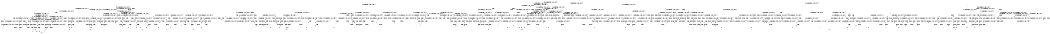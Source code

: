 digraph BCG {
size = "7, 10.5";
center = TRUE;
node [shape = circle];
0 [peripheries = 2];
0 -> 1 [label = "EX !0 !ATOMIC_EXCH_BRANCH (1, +0, FALSE, +0, 3, TRUE) !{0}"];
0 -> 2 [label = "EX !2 !ATOMIC_EXCH_BRANCH (1, +0, TRUE, +0, 1, TRUE) !{0}"];
0 -> 3 [label = "EX !1 !ATOMIC_EXCH_BRANCH (1, +1, TRUE, +0, 2, TRUE) !{0}"];
0 -> 4 [label = "EX !0 !ATOMIC_EXCH_BRANCH (1, +0, FALSE, +0, 3, TRUE) !{0}"];
1 -> 5 [label = "EX !2 !ATOMIC_EXCH_BRANCH (1, +0, TRUE, +0, 1, TRUE) !{0}"];
1 -> 6 [label = "EX !1 !ATOMIC_EXCH_BRANCH (1, +1, TRUE, +0, 2, TRUE) !{0}"];
1 -> 7 [label = "TERMINATE !0"];
2 -> 2 [label = "EX !2 !ATOMIC_EXCH_BRANCH (1, +0, TRUE, +0, 1, TRUE) !{0, 2}"];
2 -> 8 [label = "EX !0 !ATOMIC_EXCH_BRANCH (1, +0, FALSE, +0, 3, TRUE) !{0, 2}"];
2 -> 9 [label = "EX !1 !ATOMIC_EXCH_BRANCH (1, +1, TRUE, +0, 2, TRUE) !{0, 2}"];
2 -> 10 [label = "EX !0 !ATOMIC_EXCH_BRANCH (1, +0, FALSE, +0, 3, TRUE) !{0, 2}"];
3 -> 11 [label = "EX !0 !ATOMIC_EXCH_BRANCH (1, +0, FALSE, +0, 3, FALSE) !{0, 1}"];
3 -> 12 [label = "EX !2 !ATOMIC_EXCH_BRANCH (1, +0, TRUE, +0, 1, FALSE) !{0, 1}"];
3 -> 13 [label = "TERMINATE !1"];
3 -> 14 [label = "EX !0 !ATOMIC_EXCH_BRANCH (1, +0, FALSE, +0, 3, FALSE) !{0, 1}"];
4 -> 15 [label = "EX !2 !ATOMIC_EXCH_BRANCH (1, +0, TRUE, +0, 1, TRUE) !{0}"];
4 -> 16 [label = "EX !1 !ATOMIC_EXCH_BRANCH (1, +1, TRUE, +0, 2, TRUE) !{0}"];
4 -> 17 [label = "TERMINATE !0"];
5 -> 5 [label = "EX !2 !ATOMIC_EXCH_BRANCH (1, +0, TRUE, +0, 1, TRUE) !{0, 2}"];
5 -> 18 [label = "EX !1 !ATOMIC_EXCH_BRANCH (1, +1, TRUE, +0, 2, TRUE) !{0, 2}"];
5 -> 19 [label = "TERMINATE !0"];
6 -> 20 [label = "EX !2 !ATOMIC_EXCH_BRANCH (1, +0, TRUE, +0, 1, FALSE) !{0, 1}"];
6 -> 21 [label = "TERMINATE !0"];
6 -> 22 [label = "TERMINATE !1"];
7 -> 23 [label = "EX !1 !ATOMIC_EXCH_BRANCH (1, +1, TRUE, +0, 2, TRUE) !{1}"];
7 -> 24 [label = "EX !2 !ATOMIC_EXCH_BRANCH (1, +0, TRUE, +0, 1, TRUE) !{1}"];
7 -> 25 [label = "EX !1 !ATOMIC_EXCH_BRANCH (1, +1, TRUE, +0, 2, TRUE) !{1}"];
8 -> 5 [label = "EX !2 !ATOMIC_EXCH_BRANCH (1, +0, TRUE, +0, 1, TRUE) !{0, 2}"];
8 -> 18 [label = "EX !1 !ATOMIC_EXCH_BRANCH (1, +1, TRUE, +0, 2, TRUE) !{0, 2}"];
8 -> 19 [label = "TERMINATE !0"];
9 -> 12 [label = "EX !2 !ATOMIC_EXCH_BRANCH (1, +0, TRUE, +0, 1, FALSE) !{0, 1, 2}"];
9 -> 26 [label = "EX !0 !ATOMIC_EXCH_BRANCH (1, +0, FALSE, +0, 3, FALSE) !{0, 1, 2}"];
9 -> 27 [label = "TERMINATE !1"];
9 -> 28 [label = "EX !0 !ATOMIC_EXCH_BRANCH (1, +0, FALSE, +0, 3, FALSE) !{0, 1, 2}"];
10 -> 29 [label = "EX !2 !ATOMIC_EXCH_BRANCH (1, +0, TRUE, +0, 1, TRUE) !{0, 2}"];
10 -> 30 [label = "EX !2 !ATOMIC_EXCH_BRANCH (1, +0, TRUE, +0, 1, TRUE) !{0, 2}"];
10 -> 31 [label = "EX !1 !ATOMIC_EXCH_BRANCH (1, +1, TRUE, +0, 2, TRUE) !{0, 2}"];
10 -> 32 [label = "TERMINATE !0"];
11 -> 33 [label = "EX !0 !ATOMIC_EXCH_BRANCH (1, +1, TRUE, +0, 3, FALSE) !{0, 1}"];
11 -> 34 [label = "EX !2 !ATOMIC_EXCH_BRANCH (1, +0, TRUE, +0, 1, FALSE) !{0, 1}"];
11 -> 35 [label = "TERMINATE !1"];
11 -> 36 [label = "EX !0 !ATOMIC_EXCH_BRANCH (1, +1, TRUE, +0, 3, FALSE) !{0, 1}"];
12 -> 37 [label = "EX !0 !ATOMIC_EXCH_BRANCH (1, +0, FALSE, +0, 3, TRUE) !{0, 1, 2}"];
12 -> 38 [label = "TERMINATE !2"];
12 -> 39 [label = "TERMINATE !1"];
12 -> 40 [label = "EX !0 !ATOMIC_EXCH_BRANCH (1, +0, FALSE, +0, 3, TRUE) !{0, 1, 2}"];
13 -> 41 [label = "EX !0 !ATOMIC_EXCH_BRANCH (1, +0, FALSE, +0, 3, FALSE) !{0}"];
13 -> 42 [label = "EX !2 !ATOMIC_EXCH_BRANCH (1, +0, TRUE, +0, 1, FALSE) !{0}"];
13 -> 43 [label = "EX !0 !ATOMIC_EXCH_BRANCH (1, +0, FALSE, +0, 3, FALSE) !{0}"];
14 -> 36 [label = "EX !0 !ATOMIC_EXCH_BRANCH (1, +1, TRUE, +0, 3, FALSE) !{0, 1}"];
14 -> 44 [label = "EX !2 !ATOMIC_EXCH_BRANCH (1, +0, TRUE, +0, 1, FALSE) !{0, 1}"];
14 -> 45 [label = "TERMINATE !1"];
15 -> 15 [label = "EX !2 !ATOMIC_EXCH_BRANCH (1, +0, TRUE, +0, 1, TRUE) !{0, 2}"];
15 -> 46 [label = "EX !1 !ATOMIC_EXCH_BRANCH (1, +1, TRUE, +0, 2, TRUE) !{0, 2}"];
15 -> 47 [label = "TERMINATE !0"];
16 -> 48 [label = "EX !2 !ATOMIC_EXCH_BRANCH (1, +0, TRUE, +0, 1, FALSE) !{0, 1}"];
16 -> 49 [label = "TERMINATE !0"];
16 -> 50 [label = "TERMINATE !1"];
17 -> 51 [label = "EX !1 !ATOMIC_EXCH_BRANCH (1, +1, TRUE, +0, 2, TRUE) !{1}"];
17 -> 52 [label = "EX !2 !ATOMIC_EXCH_BRANCH (1, +0, TRUE, +0, 1, TRUE) !{1}"];
18 -> 20 [label = "EX !2 !ATOMIC_EXCH_BRANCH (1, +0, TRUE, +0, 1, FALSE) !{0, 1, 2}"];
18 -> 53 [label = "TERMINATE !0"];
18 -> 54 [label = "TERMINATE !1"];
19 -> 24 [label = "EX !2 !ATOMIC_EXCH_BRANCH (1, +0, TRUE, +0, 1, TRUE) !{1, 2}"];
19 -> 55 [label = "EX !1 !ATOMIC_EXCH_BRANCH (1, +1, TRUE, +0, 2, TRUE) !{1, 2}"];
19 -> 56 [label = "EX !1 !ATOMIC_EXCH_BRANCH (1, +1, TRUE, +0, 2, TRUE) !{1, 2}"];
20 -> 57 [label = "TERMINATE !0"];
20 -> 58 [label = "TERMINATE !2"];
20 -> 59 [label = "TERMINATE !1"];
21 -> 60 [label = "EX !2 !ATOMIC_EXCH_BRANCH (1, +0, TRUE, +0, 1, FALSE) !{1}"];
21 -> 61 [label = "TERMINATE !1"];
22 -> 62 [label = "EX !2 !ATOMIC_EXCH_BRANCH (1, +0, TRUE, +0, 1, FALSE) !{0}"];
22 -> 63 [label = "TERMINATE !0"];
23 -> 60 [label = "EX !2 !ATOMIC_EXCH_BRANCH (1, +0, TRUE, +0, 1, FALSE) !{1}"];
23 -> 61 [label = "TERMINATE !1"];
24 -> 24 [label = "EX !2 !ATOMIC_EXCH_BRANCH (1, +0, TRUE, +0, 1, TRUE) !{1, 2}"];
24 -> 55 [label = "EX !1 !ATOMIC_EXCH_BRANCH (1, +1, TRUE, +0, 2, TRUE) !{1, 2}"];
24 -> 56 [label = "EX !1 !ATOMIC_EXCH_BRANCH (1, +1, TRUE, +0, 2, TRUE) !{1, 2}"];
25 -> 64 [label = "EX !2 !ATOMIC_EXCH_BRANCH (1, +0, TRUE, +0, 1, FALSE) !{1}"];
25 -> 65 [label = "TERMINATE !1"];
26 -> 66 [label = "EX !0 !ATOMIC_EXCH_BRANCH (1, +1, TRUE, +0, 3, FALSE) !{0, 1, 2}"];
26 -> 34 [label = "EX !2 !ATOMIC_EXCH_BRANCH (1, +0, TRUE, +0, 1, FALSE) !{0, 1, 2}"];
26 -> 67 [label = "TERMINATE !1"];
26 -> 68 [label = "EX !0 !ATOMIC_EXCH_BRANCH (1, +1, TRUE, +0, 3, FALSE) !{0, 1, 2}"];
27 -> 42 [label = "EX !2 !ATOMIC_EXCH_BRANCH (1, +0, TRUE, +0, 1, FALSE) !{0, 2}"];
27 -> 69 [label = "EX !0 !ATOMIC_EXCH_BRANCH (1, +0, FALSE, +0, 3, FALSE) !{0, 2}"];
27 -> 70 [label = "EX !0 !ATOMIC_EXCH_BRANCH (1, +0, FALSE, +0, 3, FALSE) !{0, 2}"];
28 -> 68 [label = "EX !0 !ATOMIC_EXCH_BRANCH (1, +1, TRUE, +0, 3, FALSE) !{0, 1, 2}"];
28 -> 71 [label = "EX !2 !ATOMIC_EXCH_BRANCH (1, +0, TRUE, +0, 1, FALSE) !{0, 1, 2}"];
28 -> 72 [label = "TERMINATE !1"];
29 -> 29 [label = "EX !2 !ATOMIC_EXCH_BRANCH (1, +0, TRUE, +0, 1, TRUE) !{0, 2}"];
29 -> 73 [label = "EX !1 !ATOMIC_EXCH_BRANCH (1, +1, TRUE, +0, 2, TRUE) !{0, 2}"];
29 -> 74 [label = "TERMINATE !0"];
30 -> 29 [label = "EX !2 !ATOMIC_EXCH_BRANCH (1, +0, TRUE, +0, 1, TRUE) !{0, 2}"];
30 -> 30 [label = "EX !2 !ATOMIC_EXCH_BRANCH (1, +0, TRUE, +0, 1, TRUE) !{0, 2}"];
30 -> 31 [label = "EX !1 !ATOMIC_EXCH_BRANCH (1, +1, TRUE, +0, 2, TRUE) !{0, 2}"];
30 -> 32 [label = "TERMINATE !0"];
31 -> 75 [label = "EX !2 !ATOMIC_EXCH_BRANCH (1, +0, TRUE, +0, 1, FALSE) !{0, 1, 2}"];
31 -> 76 [label = "TERMINATE !0"];
31 -> 77 [label = "TERMINATE !1"];
32 -> 78 [label = "EX !2 !ATOMIC_EXCH_BRANCH (1, +0, TRUE, +0, 1, TRUE) !{1, 2}"];
32 -> 79 [label = "EX !1 !ATOMIC_EXCH_BRANCH (1, +1, TRUE, +0, 2, TRUE) !{1, 2}"];
33 -> 20 [label = "EX !2 !ATOMIC_EXCH_BRANCH (1, +0, TRUE, +0, 1, FALSE) !{0, 1}"];
33 -> 21 [label = "TERMINATE !0"];
33 -> 22 [label = "TERMINATE !1"];
34 -> 80 [label = "EX !0 !ATOMIC_EXCH_BRANCH (1, +1, TRUE, +0, 3, TRUE) !{0, 1, 2}"];
34 -> 81 [label = "TERMINATE !2"];
34 -> 82 [label = "TERMINATE !1"];
34 -> 83 [label = "EX !0 !ATOMIC_EXCH_BRANCH (1, +1, TRUE, +0, 3, TRUE) !{0, 1, 2}"];
35 -> 84 [label = "EX !0 !ATOMIC_EXCH_BRANCH (1, +1, TRUE, +0, 3, FALSE) !{0}"];
35 -> 85 [label = "EX !2 !ATOMIC_EXCH_BRANCH (1, +0, TRUE, +0, 1, FALSE) !{0}"];
35 -> 86 [label = "EX !0 !ATOMIC_EXCH_BRANCH (1, +1, TRUE, +0, 3, FALSE) !{0}"];
36 -> 87 [label = "EX !2 !ATOMIC_EXCH_BRANCH (1, +0, TRUE, +0, 1, FALSE) !{0, 1}"];
36 -> 88 [label = "TERMINATE !0"];
36 -> 89 [label = "TERMINATE !1"];
37 -> 57 [label = "TERMINATE !0"];
37 -> 58 [label = "TERMINATE !2"];
37 -> 59 [label = "TERMINATE !1"];
38 -> 90 [label = "EX !0 !ATOMIC_EXCH_BRANCH (1, +0, FALSE, +0, 3, TRUE) !{0, 1}"];
38 -> 91 [label = "TERMINATE !1"];
38 -> 92 [label = "EX !0 !ATOMIC_EXCH_BRANCH (1, +0, FALSE, +0, 3, TRUE) !{0, 1}"];
39 -> 93 [label = "EX !0 !ATOMIC_EXCH_BRANCH (1, +0, FALSE, +0, 3, TRUE) !{0, 2}"];
39 -> 94 [label = "TERMINATE !2"];
39 -> 95 [label = "EX !0 !ATOMIC_EXCH_BRANCH (1, +0, FALSE, +0, 3, TRUE) !{0, 2}"];
40 -> 96 [label = "TERMINATE !0"];
40 -> 97 [label = "TERMINATE !2"];
40 -> 98 [label = "TERMINATE !1"];
41 -> 84 [label = "EX !0 !ATOMIC_EXCH_BRANCH (1, +1, TRUE, +0, 3, FALSE) !{0}"];
41 -> 85 [label = "EX !2 !ATOMIC_EXCH_BRANCH (1, +0, TRUE, +0, 1, FALSE) !{0}"];
41 -> 86 [label = "EX !0 !ATOMIC_EXCH_BRANCH (1, +1, TRUE, +0, 3, FALSE) !{0}"];
42 -> 93 [label = "EX !0 !ATOMIC_EXCH_BRANCH (1, +0, FALSE, +0, 3, TRUE) !{0, 2}"];
42 -> 94 [label = "TERMINATE !2"];
42 -> 95 [label = "EX !0 !ATOMIC_EXCH_BRANCH (1, +0, FALSE, +0, 3, TRUE) !{0, 2}"];
43 -> 99 [label = "EX !2 !ATOMIC_EXCH_BRANCH (1, +0, TRUE, +0, 1, FALSE) !{0}"];
43 -> 86 [label = "EX !0 !ATOMIC_EXCH_BRANCH (1, +1, TRUE, +0, 3, FALSE) !{0}"];
44 -> 100 [label = "EX !0 !ATOMIC_EXCH_BRANCH (1, +1, TRUE, +0, 3, TRUE) !{0, 1, 2}"];
44 -> 101 [label = "TERMINATE !2"];
44 -> 102 [label = "TERMINATE !1"];
45 -> 103 [label = "EX !0 !ATOMIC_EXCH_BRANCH (1, +1, TRUE, +0, 3, FALSE) !{0}"];
45 -> 104 [label = "EX !2 !ATOMIC_EXCH_BRANCH (1, +0, TRUE, +0, 1, FALSE) !{0}"];
46 -> 48 [label = "EX !2 !ATOMIC_EXCH_BRANCH (1, +0, TRUE, +0, 1, FALSE) !{0, 1, 2}"];
46 -> 105 [label = "TERMINATE !0"];
46 -> 106 [label = "TERMINATE !1"];
47 -> 52 [label = "EX !2 !ATOMIC_EXCH_BRANCH (1, +0, TRUE, +0, 1, TRUE) !{1, 2}"];
47 -> 107 [label = "EX !1 !ATOMIC_EXCH_BRANCH (1, +1, TRUE, +0, 2, TRUE) !{1, 2}"];
48 -> 108 [label = "TERMINATE !0"];
48 -> 109 [label = "TERMINATE !2"];
48 -> 110 [label = "TERMINATE !1"];
49 -> 111 [label = "EX !2 !ATOMIC_EXCH_BRANCH (1, +0, TRUE, +0, 1, FALSE) !{1}"];
49 -> 112 [label = "TERMINATE !1"];
50 -> 113 [label = "EX !2 !ATOMIC_EXCH_BRANCH (1, +0, TRUE, +0, 1, FALSE) !{0}"];
50 -> 114 [label = "TERMINATE !0"];
51 -> 111 [label = "EX !2 !ATOMIC_EXCH_BRANCH (1, +0, TRUE, +0, 1, FALSE) !{1}"];
51 -> 112 [label = "TERMINATE !1"];
52 -> 52 [label = "EX !2 !ATOMIC_EXCH_BRANCH (1, +0, TRUE, +0, 1, TRUE) !{1, 2}"];
52 -> 107 [label = "EX !1 !ATOMIC_EXCH_BRANCH (1, +1, TRUE, +0, 2, TRUE) !{1, 2}"];
53 -> 60 [label = "EX !2 !ATOMIC_EXCH_BRANCH (1, +0, TRUE, +0, 1, FALSE) !{1, 2}"];
53 -> 115 [label = "TERMINATE !1"];
54 -> 62 [label = "EX !2 !ATOMIC_EXCH_BRANCH (1, +0, TRUE, +0, 1, FALSE) !{0, 2}"];
54 -> 116 [label = "TERMINATE !0"];
55 -> 60 [label = "EX !2 !ATOMIC_EXCH_BRANCH (1, +0, TRUE, +0, 1, FALSE) !{1, 2}"];
55 -> 115 [label = "TERMINATE !1"];
56 -> 117 [label = "EX !2 !ATOMIC_EXCH_BRANCH (1, +0, TRUE, +0, 1, FALSE) !{1, 2}"];
56 -> 118 [label = "EX !2 !ATOMIC_EXCH_BRANCH (1, +0, TRUE, +0, 1, FALSE) !{1, 2}"];
56 -> 119 [label = "TERMINATE !1"];
57 -> 120 [label = "TERMINATE !2"];
57 -> 121 [label = "TERMINATE !1"];
58 -> 122 [label = "TERMINATE !0"];
58 -> 123 [label = "TERMINATE !1"];
59 -> 124 [label = "TERMINATE !0"];
59 -> 125 [label = "TERMINATE !2"];
60 -> 120 [label = "TERMINATE !2"];
60 -> 121 [label = "TERMINATE !1"];
61 -> 126 [label = "EX !2 !ATOMIC_EXCH_BRANCH (1, +0, TRUE, +0, 1, FALSE) !{2}"];
61 -> 127 [label = "EX !2 !ATOMIC_EXCH_BRANCH (1, +0, TRUE, +0, 1, FALSE) !{2}"];
62 -> 124 [label = "TERMINATE !0"];
62 -> 125 [label = "TERMINATE !2"];
63 -> 128 [label = "EX !2 !ATOMIC_EXCH_BRANCH (1, +0, TRUE, +0, 1, FALSE) !{1, 2}"];
64 -> 129 [label = "TERMINATE !2"];
64 -> 130 [label = "TERMINATE !1"];
65 -> 131 [label = "EX !2 !ATOMIC_EXCH_BRANCH (1, +0, TRUE, +0, 1, FALSE) !{2}"];
66 -> 20 [label = "EX !2 !ATOMIC_EXCH_BRANCH (1, +0, TRUE, +0, 1, FALSE) !{0, 1, 2}"];
66 -> 53 [label = "TERMINATE !0"];
66 -> 54 [label = "TERMINATE !1"];
67 -> 132 [label = "EX !0 !ATOMIC_EXCH_BRANCH (1, +1, TRUE, +0, 3, FALSE) !{0, 2}"];
67 -> 85 [label = "EX !2 !ATOMIC_EXCH_BRANCH (1, +0, TRUE, +0, 1, FALSE) !{0, 2}"];
67 -> 133 [label = "EX !0 !ATOMIC_EXCH_BRANCH (1, +1, TRUE, +0, 3, FALSE) !{0, 2}"];
68 -> 134 [label = "EX !2 !ATOMIC_EXCH_BRANCH (1, +0, TRUE, +0, 1, FALSE) !{0, 1, 2}"];
68 -> 135 [label = "TERMINATE !0"];
68 -> 136 [label = "TERMINATE !1"];
69 -> 132 [label = "EX !0 !ATOMIC_EXCH_BRANCH (1, +1, TRUE, +0, 3, FALSE) !{0, 2}"];
69 -> 85 [label = "EX !2 !ATOMIC_EXCH_BRANCH (1, +0, TRUE, +0, 1, FALSE) !{0, 2}"];
69 -> 133 [label = "EX !0 !ATOMIC_EXCH_BRANCH (1, +1, TRUE, +0, 3, FALSE) !{0, 2}"];
70 -> 137 [label = "EX !2 !ATOMIC_EXCH_BRANCH (1, +0, TRUE, +0, 1, FALSE) !{0, 2}"];
70 -> 133 [label = "EX !0 !ATOMIC_EXCH_BRANCH (1, +1, TRUE, +0, 3, FALSE) !{0, 2}"];
70 -> 138 [label = "EX !2 !ATOMIC_EXCH_BRANCH (1, +0, TRUE, +0, 1, FALSE) !{0, 2}"];
71 -> 83 [label = "EX !0 !ATOMIC_EXCH_BRANCH (1, +1, TRUE, +0, 3, TRUE) !{0, 1, 2}"];
71 -> 139 [label = "TERMINATE !2"];
71 -> 140 [label = "TERMINATE !1"];
72 -> 141 [label = "EX !0 !ATOMIC_EXCH_BRANCH (1, +1, TRUE, +0, 3, FALSE) !{0, 2}"];
72 -> 142 [label = "EX !2 !ATOMIC_EXCH_BRANCH (1, +0, TRUE, +0, 1, FALSE) !{0, 2}"];
73 -> 143 [label = "EX !2 !ATOMIC_EXCH_BRANCH (1, +0, TRUE, +0, 1, FALSE) !{0, 1, 2}"];
73 -> 144 [label = "TERMINATE !0"];
73 -> 145 [label = "TERMINATE !1"];
74 -> 146 [label = "EX !2 !ATOMIC_EXCH_BRANCH (1, +0, TRUE, +0, 1, TRUE) !{1, 2}"];
74 -> 147 [label = "EX !1 !ATOMIC_EXCH_BRANCH (1, +1, TRUE, +0, 2, TRUE) !{1, 2}"];
75 -> 148 [label = "TERMINATE !0"];
75 -> 149 [label = "TERMINATE !2"];
75 -> 150 [label = "TERMINATE !1"];
76 -> 151 [label = "EX !2 !ATOMIC_EXCH_BRANCH (1, +0, TRUE, +0, 1, FALSE) !{1, 2}"];
76 -> 152 [label = "TERMINATE !1"];
77 -> 153 [label = "EX !2 !ATOMIC_EXCH_BRANCH (1, +0, TRUE, +0, 1, FALSE) !{0, 2}"];
77 -> 154 [label = "EX !2 !ATOMIC_EXCH_BRANCH (1, +0, TRUE, +0, 1, FALSE) !{0, 2}"];
77 -> 155 [label = "TERMINATE !0"];
78 -> 78 [label = "EX !2 !ATOMIC_EXCH_BRANCH (1, +0, TRUE, +0, 1, TRUE) !{1, 2}"];
78 -> 79 [label = "EX !1 !ATOMIC_EXCH_BRANCH (1, +1, TRUE, +0, 2, TRUE) !{1, 2}"];
79 -> 151 [label = "EX !2 !ATOMIC_EXCH_BRANCH (1, +0, TRUE, +0, 1, FALSE) !{1, 2}"];
79 -> 152 [label = "TERMINATE !1"];
80 -> 156 [label = "TERMINATE !0"];
80 -> 157 [label = "TERMINATE !2"];
80 -> 158 [label = "TERMINATE !1"];
81 -> 159 [label = "EX !0 !ATOMIC_EXCH_BRANCH (1, +1, TRUE, +0, 3, TRUE) !{0, 1}"];
81 -> 160 [label = "TERMINATE !1"];
81 -> 161 [label = "EX !0 !ATOMIC_EXCH_BRANCH (1, +1, TRUE, +0, 3, TRUE) !{0, 1}"];
82 -> 162 [label = "EX !0 !ATOMIC_EXCH_BRANCH (1, +1, TRUE, +0, 3, TRUE) !{0, 2}"];
82 -> 163 [label = "TERMINATE !2"];
82 -> 164 [label = "EX !0 !ATOMIC_EXCH_BRANCH (1, +1, TRUE, +0, 3, TRUE) !{0, 2}"];
83 -> 165 [label = "TERMINATE !0"];
83 -> 166 [label = "TERMINATE !2"];
83 -> 167 [label = "TERMINATE !1"];
84 -> 62 [label = "EX !2 !ATOMIC_EXCH_BRANCH (1, +0, TRUE, +0, 1, FALSE) !{0}"];
84 -> 63 [label = "TERMINATE !0"];
85 -> 162 [label = "EX !0 !ATOMIC_EXCH_BRANCH (1, +1, TRUE, +0, 3, TRUE) !{0, 2}"];
85 -> 163 [label = "TERMINATE !2"];
85 -> 164 [label = "EX !0 !ATOMIC_EXCH_BRANCH (1, +1, TRUE, +0, 3, TRUE) !{0, 2}"];
86 -> 113 [label = "EX !2 !ATOMIC_EXCH_BRANCH (1, +0, TRUE, +0, 1, FALSE) !{0}"];
86 -> 114 [label = "TERMINATE !0"];
87 -> 168 [label = "TERMINATE !0"];
87 -> 169 [label = "TERMINATE !2"];
87 -> 170 [label = "TERMINATE !1"];
88 -> 171 [label = "EX !2 !ATOMIC_EXCH_BRANCH (1, +0, TRUE, +0, 1, FALSE) !{1}"];
88 -> 172 [label = "TERMINATE !1"];
89 -> 173 [label = "EX !2 !ATOMIC_EXCH_BRANCH (1, +0, TRUE, +0, 1, FALSE) !{0}"];
89 -> 174 [label = "TERMINATE !0"];
90 -> 122 [label = "TERMINATE !0"];
90 -> 123 [label = "TERMINATE !1"];
91 -> 175 [label = "EX !0 !ATOMIC_EXCH_BRANCH (1, +0, FALSE, +0, 3, TRUE) !{0}"];
91 -> 176 [label = "EX !0 !ATOMIC_EXCH_BRANCH (1, +0, FALSE, +0, 3, TRUE) !{0}"];
92 -> 177 [label = "TERMINATE !0"];
92 -> 178 [label = "TERMINATE !1"];
93 -> 124 [label = "TERMINATE !0"];
93 -> 125 [label = "TERMINATE !2"];
94 -> 175 [label = "EX !0 !ATOMIC_EXCH_BRANCH (1, +0, FALSE, +0, 3, TRUE) !{0}"];
94 -> 176 [label = "EX !0 !ATOMIC_EXCH_BRANCH (1, +0, FALSE, +0, 3, TRUE) !{0}"];
95 -> 179 [label = "TERMINATE !0"];
95 -> 180 [label = "TERMINATE !2"];
96 -> 181 [label = "TERMINATE !2"];
96 -> 182 [label = "TERMINATE !1"];
97 -> 183 [label = "TERMINATE !0"];
97 -> 184 [label = "TERMINATE !1"];
98 -> 185 [label = "TERMINATE !0"];
98 -> 186 [label = "TERMINATE !2"];
99 -> 187 [label = "EX !0 !ATOMIC_EXCH_BRANCH (1, +1, TRUE, +0, 3, TRUE) !{0, 2}"];
99 -> 188 [label = "TERMINATE !2"];
100 -> 189 [label = "TERMINATE !0"];
100 -> 190 [label = "TERMINATE !2"];
100 -> 191 [label = "TERMINATE !1"];
101 -> 161 [label = "EX !0 !ATOMIC_EXCH_BRANCH (1, +1, TRUE, +0, 3, TRUE) !{0, 1}"];
101 -> 192 [label = "TERMINATE !1"];
102 -> 193 [label = "EX !0 !ATOMIC_EXCH_BRANCH (1, +1, TRUE, +0, 3, TRUE) !{0, 2}"];
102 -> 194 [label = "TERMINATE !2"];
103 -> 173 [label = "EX !2 !ATOMIC_EXCH_BRANCH (1, +0, TRUE, +0, 1, FALSE) !{0}"];
103 -> 174 [label = "TERMINATE !0"];
104 -> 193 [label = "EX !0 !ATOMIC_EXCH_BRANCH (1, +1, TRUE, +0, 3, TRUE) !{0, 2}"];
104 -> 194 [label = "TERMINATE !2"];
105 -> 111 [label = "EX !2 !ATOMIC_EXCH_BRANCH (1, +0, TRUE, +0, 1, FALSE) !{1, 2}"];
105 -> 195 [label = "TERMINATE !1"];
106 -> 113 [label = "EX !2 !ATOMIC_EXCH_BRANCH (1, +0, TRUE, +0, 1, FALSE) !{0, 2}"];
106 -> 196 [label = "TERMINATE !0"];
107 -> 111 [label = "EX !2 !ATOMIC_EXCH_BRANCH (1, +0, TRUE, +0, 1, FALSE) !{1, 2}"];
107 -> 195 [label = "TERMINATE !1"];
108 -> 197 [label = "TERMINATE !2"];
108 -> 198 [label = "TERMINATE !1"];
109 -> 199 [label = "TERMINATE !0"];
109 -> 200 [label = "TERMINATE !1"];
110 -> 201 [label = "TERMINATE !0"];
110 -> 202 [label = "TERMINATE !2"];
111 -> 197 [label = "TERMINATE !2"];
111 -> 198 [label = "TERMINATE !1"];
112 -> 203 [label = "EX !2 !ATOMIC_EXCH_BRANCH (1, +0, TRUE, +0, 1, FALSE) !{2}"];
113 -> 201 [label = "TERMINATE !0"];
113 -> 202 [label = "TERMINATE !2"];
114 -> 204 [label = "EX !2 !ATOMIC_EXCH_BRANCH (1, +0, TRUE, +0, 1, FALSE) !{1, 2}"];
115 -> 126 [label = "EX !2 !ATOMIC_EXCH_BRANCH (1, +0, TRUE, +0, 1, FALSE) !{2}"];
115 -> 127 [label = "EX !2 !ATOMIC_EXCH_BRANCH (1, +0, TRUE, +0, 1, FALSE) !{2}"];
116 -> 128 [label = "EX !2 !ATOMIC_EXCH_BRANCH (1, +0, TRUE, +0, 1, FALSE) !{1, 2}"];
117 -> 205 [label = "TERMINATE !2"];
117 -> 206 [label = "TERMINATE !1"];
118 -> 207 [label = "TERMINATE !2"];
118 -> 208 [label = "TERMINATE !1"];
119 -> 209 [label = "EX !2 !ATOMIC_EXCH_BRANCH (1, +0, TRUE, +0, 1, FALSE) !{2}"];
120 -> 210 [label = "TERMINATE !1"];
121 -> 211 [label = "TERMINATE !2"];
122 -> 210 [label = "TERMINATE !1"];
123 -> 212 [label = "TERMINATE !0"];
124 -> 213 [label = "TERMINATE !2"];
125 -> 212 [label = "TERMINATE !0"];
126 -> 211 [label = "TERMINATE !2"];
127 -> 214 [label = "TERMINATE !2"];
128 -> 213 [label = "TERMINATE !2"];
129 -> 215 [label = "TERMINATE !1"];
130 -> 216 [label = "TERMINATE !2"];
131 -> 216 [label = "TERMINATE !2"];
132 -> 62 [label = "EX !2 !ATOMIC_EXCH_BRANCH (1, +0, TRUE, +0, 1, FALSE) !{0, 2}"];
132 -> 116 [label = "TERMINATE !0"];
133 -> 153 [label = "EX !2 !ATOMIC_EXCH_BRANCH (1, +0, TRUE, +0, 1, FALSE) !{0, 2}"];
133 -> 154 [label = "EX !2 !ATOMIC_EXCH_BRANCH (1, +0, TRUE, +0, 1, FALSE) !{0, 2}"];
133 -> 155 [label = "TERMINATE !0"];
134 -> 96 [label = "TERMINATE !0"];
134 -> 97 [label = "TERMINATE !2"];
134 -> 98 [label = "TERMINATE !1"];
135 -> 217 [label = "EX !2 !ATOMIC_EXCH_BRANCH (1, +0, TRUE, +0, 1, FALSE) !{1, 2}"];
135 -> 218 [label = "TERMINATE !1"];
136 -> 219 [label = "EX !2 !ATOMIC_EXCH_BRANCH (1, +0, TRUE, +0, 1, FALSE) !{0, 2}"];
136 -> 220 [label = "TERMINATE !0"];
137 -> 221 [label = "EX !0 !ATOMIC_EXCH_BRANCH (1, +1, TRUE, +0, 3, TRUE) !{0, 2}"];
137 -> 222 [label = "TERMINATE !2"];
137 -> 164 [label = "EX !0 !ATOMIC_EXCH_BRANCH (1, +1, TRUE, +0, 3, TRUE) !{0, 2}"];
138 -> 164 [label = "EX !0 !ATOMIC_EXCH_BRANCH (1, +1, TRUE, +0, 3, TRUE) !{0, 2}"];
138 -> 223 [label = "TERMINATE !2"];
139 -> 224 [label = "EX !0 !ATOMIC_EXCH_BRANCH (1, +1, TRUE, +0, 3, TRUE) !{0, 1}"];
139 -> 225 [label = "TERMINATE !1"];
140 -> 226 [label = "EX !0 !ATOMIC_EXCH_BRANCH (1, +1, TRUE, +0, 3, TRUE) !{0, 2}"];
140 -> 227 [label = "TERMINATE !2"];
141 -> 219 [label = "EX !2 !ATOMIC_EXCH_BRANCH (1, +0, TRUE, +0, 1, FALSE) !{0, 2}"];
141 -> 220 [label = "TERMINATE !0"];
142 -> 226 [label = "EX !0 !ATOMIC_EXCH_BRANCH (1, +1, TRUE, +0, 3, TRUE) !{0, 2}"];
142 -> 227 [label = "TERMINATE !2"];
143 -> 228 [label = "TERMINATE !0"];
143 -> 229 [label = "TERMINATE !2"];
143 -> 230 [label = "TERMINATE !1"];
144 -> 231 [label = "EX !2 !ATOMIC_EXCH_BRANCH (1, +0, TRUE, +0, 1, FALSE) !{1, 2}"];
144 -> 232 [label = "TERMINATE !1"];
145 -> 153 [label = "EX !2 !ATOMIC_EXCH_BRANCH (1, +0, TRUE, +0, 1, FALSE) !{0, 2}"];
145 -> 233 [label = "TERMINATE !0"];
146 -> 146 [label = "EX !2 !ATOMIC_EXCH_BRANCH (1, +0, TRUE, +0, 1, TRUE) !{1, 2}"];
146 -> 147 [label = "EX !1 !ATOMIC_EXCH_BRANCH (1, +1, TRUE, +0, 2, TRUE) !{1, 2}"];
147 -> 231 [label = "EX !2 !ATOMIC_EXCH_BRANCH (1, +0, TRUE, +0, 1, FALSE) !{1, 2}"];
147 -> 232 [label = "TERMINATE !1"];
148 -> 234 [label = "TERMINATE !2"];
148 -> 235 [label = "TERMINATE !1"];
149 -> 236 [label = "TERMINATE !0"];
149 -> 237 [label = "TERMINATE !1"];
150 -> 179 [label = "TERMINATE !0"];
150 -> 180 [label = "TERMINATE !2"];
151 -> 234 [label = "TERMINATE !2"];
151 -> 235 [label = "TERMINATE !1"];
152 -> 238 [label = "EX !2 !ATOMIC_EXCH_BRANCH (1, +0, TRUE, +0, 1, FALSE) !{2}"];
153 -> 239 [label = "TERMINATE !0"];
153 -> 240 [label = "TERMINATE !2"];
154 -> 179 [label = "TERMINATE !0"];
154 -> 180 [label = "TERMINATE !2"];
155 -> 241 [label = "EX !2 !ATOMIC_EXCH_BRANCH (1, +0, TRUE, +0, 1, FALSE) !{1, 2}"];
156 -> 242 [label = "TERMINATE !2"];
156 -> 243 [label = "TERMINATE !1"];
157 -> 244 [label = "TERMINATE !0"];
157 -> 245 [label = "TERMINATE !1"];
158 -> 246 [label = "TERMINATE !0"];
158 -> 247 [label = "TERMINATE !2"];
159 -> 244 [label = "TERMINATE !0"];
159 -> 245 [label = "TERMINATE !1"];
160 -> 248 [label = "EX !0 !ATOMIC_EXCH_BRANCH (1, +1, TRUE, +0, 3, TRUE) !{0}"];
160 -> 249 [label = "EX !0 !ATOMIC_EXCH_BRANCH (1, +1, TRUE, +0, 3, TRUE) !{0}"];
161 -> 250 [label = "TERMINATE !0"];
161 -> 251 [label = "TERMINATE !1"];
162 -> 246 [label = "TERMINATE !0"];
162 -> 247 [label = "TERMINATE !2"];
163 -> 248 [label = "EX !0 !ATOMIC_EXCH_BRANCH (1, +1, TRUE, +0, 3, TRUE) !{0}"];
163 -> 249 [label = "EX !0 !ATOMIC_EXCH_BRANCH (1, +1, TRUE, +0, 3, TRUE) !{0}"];
164 -> 252 [label = "TERMINATE !0"];
164 -> 253 [label = "TERMINATE !2"];
165 -> 254 [label = "TERMINATE !2"];
165 -> 255 [label = "TERMINATE !1"];
166 -> 256 [label = "TERMINATE !0"];
166 -> 257 [label = "TERMINATE !1"];
167 -> 258 [label = "TERMINATE !0"];
167 -> 259 [label = "TERMINATE !2"];
168 -> 260 [label = "TERMINATE !2"];
168 -> 261 [label = "TERMINATE !1"];
169 -> 177 [label = "TERMINATE !0"];
169 -> 178 [label = "TERMINATE !1"];
170 -> 262 [label = "TERMINATE !0"];
170 -> 263 [label = "TERMINATE !2"];
171 -> 260 [label = "TERMINATE !2"];
171 -> 261 [label = "TERMINATE !1"];
172 -> 264 [label = "EX !2 !ATOMIC_EXCH_BRANCH (1, +0, TRUE, +0, 1, FALSE) !{2}"];
173 -> 262 [label = "TERMINATE !0"];
173 -> 263 [label = "TERMINATE !2"];
174 -> 265 [label = "EX !2 !ATOMIC_EXCH_BRANCH (1, +0, TRUE, +0, 1, FALSE) !{1, 2}"];
175 -> 212 [label = "TERMINATE !0"];
176 -> 266 [label = "TERMINATE !0"];
177 -> 267 [label = "TERMINATE !1"];
178 -> 268 [label = "TERMINATE !0"];
179 -> 269 [label = "TERMINATE !2"];
180 -> 270 [label = "TERMINATE !0"];
181 -> 271 [label = "TERMINATE !1"];
182 -> 272 [label = "TERMINATE !2"];
183 -> 271 [label = "TERMINATE !1"];
184 -> 273 [label = "TERMINATE !0"];
185 -> 274 [label = "TERMINATE !2"];
186 -> 273 [label = "TERMINATE !0"];
187 -> 275 [label = "TERMINATE !0"];
187 -> 276 [label = "TERMINATE !2"];
188 -> 249 [label = "EX !0 !ATOMIC_EXCH_BRANCH (1, +1, TRUE, +0, 3, TRUE) !{0}"];
189 -> 277 [label = "TERMINATE !2"];
189 -> 278 [label = "TERMINATE !1"];
190 -> 250 [label = "TERMINATE !0"];
190 -> 251 [label = "TERMINATE !1"];
191 -> 279 [label = "TERMINATE !0"];
191 -> 280 [label = "TERMINATE !2"];
192 -> 281 [label = "EX !0 !ATOMIC_EXCH_BRANCH (1, +1, TRUE, +0, 3, TRUE) !{0}"];
193 -> 279 [label = "TERMINATE !0"];
193 -> 280 [label = "TERMINATE !2"];
194 -> 281 [label = "EX !0 !ATOMIC_EXCH_BRANCH (1, +1, TRUE, +0, 3, TRUE) !{0}"];
195 -> 203 [label = "EX !2 !ATOMIC_EXCH_BRANCH (1, +0, TRUE, +0, 1, FALSE) !{2}"];
196 -> 204 [label = "EX !2 !ATOMIC_EXCH_BRANCH (1, +0, TRUE, +0, 1, FALSE) !{1, 2}"];
197 -> 282 [label = "TERMINATE !1"];
198 -> 283 [label = "TERMINATE !2"];
199 -> 282 [label = "TERMINATE !1"];
200 -> 266 [label = "TERMINATE !0"];
201 -> 284 [label = "TERMINATE !2"];
202 -> 266 [label = "TERMINATE !0"];
203 -> 283 [label = "TERMINATE !2"];
204 -> 284 [label = "TERMINATE !2"];
205 -> 285 [label = "TERMINATE !1"];
206 -> 286 [label = "TERMINATE !2"];
207 -> 287 [label = "TERMINATE !1"];
208 -> 288 [label = "TERMINATE !2"];
209 -> 288 [label = "TERMINATE !2"];
210 -> 289 [label = "exit"];
211 -> 289 [label = "exit"];
212 -> 289 [label = "exit"];
213 -> 289 [label = "exit"];
214 -> 290 [label = "exit"];
215 -> 291 [label = "exit"];
216 -> 291 [label = "exit"];
217 -> 181 [label = "TERMINATE !2"];
217 -> 182 [label = "TERMINATE !1"];
218 -> 292 [label = "EX !2 !ATOMIC_EXCH_BRANCH (1, +0, TRUE, +0, 1, FALSE) !{2}"];
219 -> 185 [label = "TERMINATE !0"];
219 -> 186 [label = "TERMINATE !2"];
220 -> 293 [label = "EX !2 !ATOMIC_EXCH_BRANCH (1, +0, TRUE, +0, 1, FALSE) !{1, 2}"];
221 -> 294 [label = "TERMINATE !0"];
221 -> 295 [label = "TERMINATE !2"];
222 -> 296 [label = "EX !0 !ATOMIC_EXCH_BRANCH (1, +1, TRUE, +0, 3, TRUE) !{0}"];
223 -> 297 [label = "EX !0 !ATOMIC_EXCH_BRANCH (1, +1, TRUE, +0, 3, TRUE) !{0}"];
224 -> 256 [label = "TERMINATE !0"];
224 -> 257 [label = "TERMINATE !1"];
225 -> 298 [label = "EX !0 !ATOMIC_EXCH_BRANCH (1, +1, TRUE, +0, 3, TRUE) !{0}"];
226 -> 258 [label = "TERMINATE !0"];
226 -> 259 [label = "TERMINATE !2"];
227 -> 298 [label = "EX !0 !ATOMIC_EXCH_BRANCH (1, +1, TRUE, +0, 3, TRUE) !{0}"];
228 -> 299 [label = "TERMINATE !2"];
228 -> 300 [label = "TERMINATE !1"];
229 -> 301 [label = "TERMINATE !0"];
229 -> 302 [label = "TERMINATE !1"];
230 -> 239 [label = "TERMINATE !0"];
230 -> 240 [label = "TERMINATE !2"];
231 -> 299 [label = "TERMINATE !2"];
231 -> 300 [label = "TERMINATE !1"];
232 -> 303 [label = "EX !2 !ATOMIC_EXCH_BRANCH (1, +0, TRUE, +0, 1, FALSE) !{2}"];
233 -> 304 [label = "EX !2 !ATOMIC_EXCH_BRANCH (1, +0, TRUE, +0, 1, FALSE) !{1, 2}"];
234 -> 305 [label = "TERMINATE !1"];
235 -> 306 [label = "TERMINATE !2"];
236 -> 305 [label = "TERMINATE !1"];
237 -> 270 [label = "TERMINATE !0"];
238 -> 306 [label = "TERMINATE !2"];
239 -> 307 [label = "TERMINATE !2"];
240 -> 308 [label = "TERMINATE !0"];
241 -> 269 [label = "TERMINATE !2"];
242 -> 309 [label = "TERMINATE !1"];
243 -> 310 [label = "TERMINATE !2"];
244 -> 309 [label = "TERMINATE !1"];
245 -> 311 [label = "TERMINATE !0"];
246 -> 312 [label = "TERMINATE !2"];
247 -> 311 [label = "TERMINATE !0"];
248 -> 311 [label = "TERMINATE !0"];
249 -> 313 [label = "TERMINATE !0"];
250 -> 314 [label = "TERMINATE !1"];
251 -> 315 [label = "TERMINATE !0"];
252 -> 316 [label = "TERMINATE !2"];
253 -> 317 [label = "TERMINATE !0"];
254 -> 318 [label = "TERMINATE !1"];
255 -> 319 [label = "TERMINATE !2"];
256 -> 318 [label = "TERMINATE !1"];
257 -> 320 [label = "TERMINATE !0"];
258 -> 321 [label = "TERMINATE !2"];
259 -> 320 [label = "TERMINATE !0"];
260 -> 267 [label = "TERMINATE !1"];
261 -> 322 [label = "TERMINATE !2"];
262 -> 323 [label = "TERMINATE !2"];
263 -> 268 [label = "TERMINATE !0"];
264 -> 322 [label = "TERMINATE !2"];
265 -> 323 [label = "TERMINATE !2"];
266 -> 324 [label = "exit"];
267 -> 325 [label = "exit"];
268 -> 325 [label = "exit"];
269 -> 326 [label = "exit"];
270 -> 326 [label = "exit"];
271 -> 327 [label = "exit"];
272 -> 327 [label = "exit"];
273 -> 327 [label = "exit"];
274 -> 327 [label = "exit"];
275 -> 328 [label = "TERMINATE !2"];
276 -> 313 [label = "TERMINATE !0"];
277 -> 314 [label = "TERMINATE !1"];
278 -> 329 [label = "TERMINATE !2"];
279 -> 330 [label = "TERMINATE !2"];
280 -> 315 [label = "TERMINATE !0"];
281 -> 315 [label = "TERMINATE !0"];
282 -> 324 [label = "exit"];
283 -> 324 [label = "exit"];
284 -> 324 [label = "exit"];
285 -> 331 [label = "exit"];
286 -> 331 [label = "exit"];
287 -> 332 [label = "exit"];
288 -> 332 [label = "exit"];
292 -> 272 [label = "TERMINATE !2"];
293 -> 274 [label = "TERMINATE !2"];
294 -> 333 [label = "TERMINATE !2"];
295 -> 334 [label = "TERMINATE !0"];
296 -> 334 [label = "TERMINATE !0"];
297 -> 317 [label = "TERMINATE !0"];
298 -> 320 [label = "TERMINATE !0"];
299 -> 335 [label = "TERMINATE !1"];
300 -> 336 [label = "TERMINATE !2"];
301 -> 335 [label = "TERMINATE !1"];
302 -> 308 [label = "TERMINATE !0"];
303 -> 336 [label = "TERMINATE !2"];
304 -> 307 [label = "TERMINATE !2"];
305 -> 326 [label = "exit"];
306 -> 326 [label = "exit"];
307 -> 337 [label = "exit"];
308 -> 337 [label = "exit"];
309 -> 289 [label = "exit"];
310 -> 289 [label = "exit"];
311 -> 289 [label = "exit"];
312 -> 289 [label = "exit"];
313 -> 324 [label = "exit"];
314 -> 325 [label = "exit"];
315 -> 325 [label = "exit"];
316 -> 326 [label = "exit"];
317 -> 326 [label = "exit"];
318 -> 327 [label = "exit"];
319 -> 327 [label = "exit"];
320 -> 327 [label = "exit"];
321 -> 327 [label = "exit"];
322 -> 325 [label = "exit"];
323 -> 325 [label = "exit"];
328 -> 324 [label = "exit"];
329 -> 325 [label = "exit"];
330 -> 325 [label = "exit"];
333 -> 337 [label = "exit"];
334 -> 337 [label = "exit"];
335 -> 337 [label = "exit"];
336 -> 337 [label = "exit"];
}
